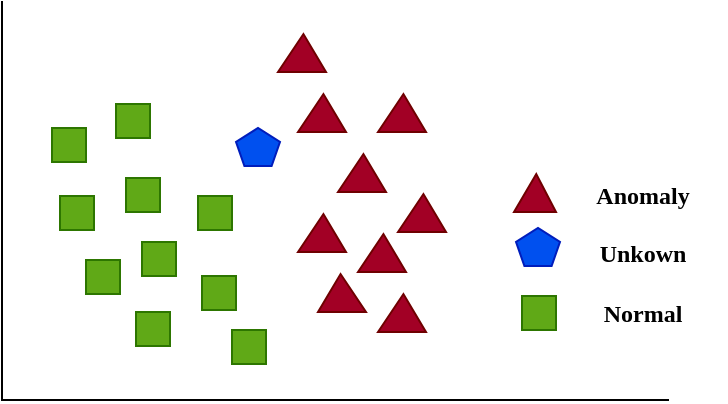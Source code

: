 <mxfile version="24.2.1" type="github">
  <diagram name="Page-1" id="5sP83ueoLpGIYrklP9rR">
    <mxGraphModel dx="1050" dy="522" grid="0" gridSize="10" guides="1" tooltips="1" connect="1" arrows="1" fold="1" page="1" pageScale="1" pageWidth="850" pageHeight="1100" math="0" shadow="0">
      <root>
        <mxCell id="0" />
        <mxCell id="1" parent="0" />
        <mxCell id="rPwt6__UTGagKU3d8VQt-1" value="" style="shape=partialRectangle;whiteSpace=wrap;html=1;bottom=0;right=0;fillColor=none;hachureGap=4;fontFamily=Architects Daughter;fontSource=https%3A%2F%2Ffonts.googleapis.com%2Fcss%3Ffamily%3DArchitects%2BDaughter;direction=north;" vertex="1" parent="1">
          <mxGeometry x="120" y="131" width="333" height="199" as="geometry" />
        </mxCell>
        <mxCell id="rPwt6__UTGagKU3d8VQt-2" value="" style="whiteSpace=wrap;html=1;aspect=fixed;hachureGap=4;fontFamily=Architects Daughter;fontSource=https%3A%2F%2Ffonts.googleapis.com%2Fcss%3Ffamily%3DArchitects%2BDaughter;fillColor=#60a917;strokeColor=#2D7600;fontColor=#ffffff;" vertex="1" parent="1">
          <mxGeometry x="149" y="228" width="17" height="17" as="geometry" />
        </mxCell>
        <mxCell id="rPwt6__UTGagKU3d8VQt-3" value="" style="whiteSpace=wrap;html=1;aspect=fixed;hachureGap=4;fontFamily=Architects Daughter;fontSource=https%3A%2F%2Ffonts.googleapis.com%2Fcss%3Ffamily%3DArchitects%2BDaughter;fillColor=#60a917;strokeColor=#2D7600;fontColor=#ffffff;" vertex="1" parent="1">
          <mxGeometry x="145" y="194" width="17" height="17" as="geometry" />
        </mxCell>
        <mxCell id="rPwt6__UTGagKU3d8VQt-4" value="" style="whiteSpace=wrap;html=1;aspect=fixed;hachureGap=4;fontFamily=Architects Daughter;fontSource=https%3A%2F%2Ffonts.googleapis.com%2Fcss%3Ffamily%3DArchitects%2BDaughter;fillColor=#60a917;strokeColor=#2D7600;fontColor=#ffffff;" vertex="1" parent="1">
          <mxGeometry x="182" y="219" width="17" height="17" as="geometry" />
        </mxCell>
        <mxCell id="rPwt6__UTGagKU3d8VQt-5" value="" style="whiteSpace=wrap;html=1;aspect=fixed;hachureGap=4;fontFamily=Architects Daughter;fontSource=https%3A%2F%2Ffonts.googleapis.com%2Fcss%3Ffamily%3DArchitects%2BDaughter;fillColor=#60a917;strokeColor=#2D7600;fontColor=#ffffff;" vertex="1" parent="1">
          <mxGeometry x="162" y="260" width="17" height="17" as="geometry" />
        </mxCell>
        <mxCell id="rPwt6__UTGagKU3d8VQt-6" value="" style="whiteSpace=wrap;html=1;aspect=fixed;hachureGap=4;fontFamily=Architects Daughter;fontSource=https%3A%2F%2Ffonts.googleapis.com%2Fcss%3Ffamily%3DArchitects%2BDaughter;fillColor=#60a917;strokeColor=#2D7600;fontColor=#ffffff;" vertex="1" parent="1">
          <mxGeometry x="190" y="251" width="17" height="17" as="geometry" />
        </mxCell>
        <mxCell id="rPwt6__UTGagKU3d8VQt-7" value="" style="whiteSpace=wrap;html=1;aspect=fixed;hachureGap=4;fontFamily=Architects Daughter;fontSource=https%3A%2F%2Ffonts.googleapis.com%2Fcss%3Ffamily%3DArchitects%2BDaughter;fillColor=#60a917;strokeColor=#2D7600;fontColor=#ffffff;" vertex="1" parent="1">
          <mxGeometry x="177" y="182" width="17" height="17" as="geometry" />
        </mxCell>
        <mxCell id="rPwt6__UTGagKU3d8VQt-8" value="" style="whiteSpace=wrap;html=1;aspect=fixed;hachureGap=4;fontFamily=Architects Daughter;fontSource=https%3A%2F%2Ffonts.googleapis.com%2Fcss%3Ffamily%3DArchitects%2BDaughter;fillColor=#60a917;strokeColor=#2D7600;fontColor=#ffffff;" vertex="1" parent="1">
          <mxGeometry x="218" y="228" width="17" height="17" as="geometry" />
        </mxCell>
        <mxCell id="rPwt6__UTGagKU3d8VQt-9" value="" style="whiteSpace=wrap;html=1;aspect=fixed;hachureGap=4;fontFamily=Architects Daughter;fontSource=https%3A%2F%2Ffonts.googleapis.com%2Fcss%3Ffamily%3DArchitects%2BDaughter;fillColor=#60a917;strokeColor=#2D7600;fontColor=#ffffff;" vertex="1" parent="1">
          <mxGeometry x="187" y="286" width="17" height="17" as="geometry" />
        </mxCell>
        <mxCell id="rPwt6__UTGagKU3d8VQt-10" value="" style="whiteSpace=wrap;html=1;aspect=fixed;hachureGap=4;fontFamily=Architects Daughter;fontSource=https%3A%2F%2Ffonts.googleapis.com%2Fcss%3Ffamily%3DArchitects%2BDaughter;fillColor=#60a917;strokeColor=#2D7600;fontColor=#ffffff;" vertex="1" parent="1">
          <mxGeometry x="220" y="268" width="17" height="17" as="geometry" />
        </mxCell>
        <mxCell id="rPwt6__UTGagKU3d8VQt-11" value="" style="whiteSpace=wrap;html=1;shape=mxgraph.basic.pentagon;hachureGap=4;fontFamily=Architects Daughter;fontSource=https%3A%2F%2Ffonts.googleapis.com%2Fcss%3Ffamily%3DArchitects%2BDaughter;fillColor=#0050ef;fontColor=#ffffff;strokeColor=#001DBC;" vertex="1" parent="1">
          <mxGeometry x="237" y="194" width="22" height="19" as="geometry" />
        </mxCell>
        <mxCell id="rPwt6__UTGagKU3d8VQt-12" value="" style="verticalLabelPosition=bottom;verticalAlign=top;html=1;shape=mxgraph.basic.acute_triangle;dx=0.53;hachureGap=4;fontFamily=Architects Daughter;fontSource=https%3A%2F%2Ffonts.googleapis.com%2Fcss%3Ffamily%3DArchitects%2BDaughter;fillColor=#a20025;fontColor=#ffffff;strokeColor=#6F0000;" vertex="1" parent="1">
          <mxGeometry x="268" y="237" width="24" height="19" as="geometry" />
        </mxCell>
        <mxCell id="rPwt6__UTGagKU3d8VQt-13" value="" style="verticalLabelPosition=bottom;verticalAlign=top;html=1;shape=mxgraph.basic.acute_triangle;dx=0.47;hachureGap=4;fontFamily=Architects Daughter;fontSource=https%3A%2F%2Ffonts.googleapis.com%2Fcss%3Ffamily%3DArchitects%2BDaughter;fillColor=#a20025;fontColor=#ffffff;strokeColor=#6F0000;" vertex="1" parent="1">
          <mxGeometry x="278" y="267" width="24" height="19" as="geometry" />
        </mxCell>
        <mxCell id="rPwt6__UTGagKU3d8VQt-14" value="" style="verticalLabelPosition=bottom;verticalAlign=top;html=1;shape=mxgraph.basic.acute_triangle;dx=0.53;hachureGap=4;fontFamily=Architects Daughter;fontSource=https%3A%2F%2Ffonts.googleapis.com%2Fcss%3Ffamily%3DArchitects%2BDaughter;fillColor=#a20025;fontColor=#ffffff;strokeColor=#6F0000;" vertex="1" parent="1">
          <mxGeometry x="298" y="247" width="24" height="19" as="geometry" />
        </mxCell>
        <mxCell id="rPwt6__UTGagKU3d8VQt-15" value="" style="verticalLabelPosition=bottom;verticalAlign=top;html=1;shape=mxgraph.basic.acute_triangle;dx=0.53;hachureGap=4;fontFamily=Architects Daughter;fontSource=https%3A%2F%2Ffonts.googleapis.com%2Fcss%3Ffamily%3DArchitects%2BDaughter;fillColor=#a20025;fontColor=#ffffff;strokeColor=#6F0000;" vertex="1" parent="1">
          <mxGeometry x="308" y="277" width="24" height="19" as="geometry" />
        </mxCell>
        <mxCell id="rPwt6__UTGagKU3d8VQt-16" value="" style="verticalLabelPosition=bottom;verticalAlign=top;html=1;shape=mxgraph.basic.acute_triangle;dx=0.53;hachureGap=4;fontFamily=Architects Daughter;fontSource=https%3A%2F%2Ffonts.googleapis.com%2Fcss%3Ffamily%3DArchitects%2BDaughter;fillColor=#a20025;fontColor=#ffffff;strokeColor=#6F0000;" vertex="1" parent="1">
          <mxGeometry x="318" y="227" width="24" height="19" as="geometry" />
        </mxCell>
        <mxCell id="rPwt6__UTGagKU3d8VQt-17" value="" style="verticalLabelPosition=bottom;verticalAlign=top;html=1;shape=mxgraph.basic.acute_triangle;dx=0.53;hachureGap=4;fontFamily=Architects Daughter;fontSource=https%3A%2F%2Ffonts.googleapis.com%2Fcss%3Ffamily%3DArchitects%2BDaughter;fillColor=#a20025;fontColor=#ffffff;strokeColor=#6F0000;" vertex="1" parent="1">
          <mxGeometry x="288" y="207" width="24" height="19" as="geometry" />
        </mxCell>
        <mxCell id="rPwt6__UTGagKU3d8VQt-18" value="" style="verticalLabelPosition=bottom;verticalAlign=top;html=1;shape=mxgraph.basic.acute_triangle;dx=0.53;hachureGap=4;fontFamily=Architects Daughter;fontSource=https%3A%2F%2Ffonts.googleapis.com%2Fcss%3Ffamily%3DArchitects%2BDaughter;fillColor=#a20025;fontColor=#ffffff;strokeColor=#6F0000;" vertex="1" parent="1">
          <mxGeometry x="268" y="177" width="24" height="19" as="geometry" />
        </mxCell>
        <mxCell id="rPwt6__UTGagKU3d8VQt-19" value="" style="verticalLabelPosition=bottom;verticalAlign=top;html=1;shape=mxgraph.basic.acute_triangle;dx=0.53;hachureGap=4;fontFamily=Architects Daughter;fontSource=https%3A%2F%2Ffonts.googleapis.com%2Fcss%3Ffamily%3DArchitects%2BDaughter;fillColor=#a20025;fontColor=#ffffff;strokeColor=#6F0000;" vertex="1" parent="1">
          <mxGeometry x="258" y="147" width="24" height="19" as="geometry" />
        </mxCell>
        <mxCell id="rPwt6__UTGagKU3d8VQt-20" value="" style="verticalLabelPosition=bottom;verticalAlign=top;html=1;shape=mxgraph.basic.acute_triangle;dx=0.53;hachureGap=4;fontFamily=Architects Daughter;fontSource=https%3A%2F%2Ffonts.googleapis.com%2Fcss%3Ffamily%3DArchitects%2BDaughter;fillColor=#a20025;fontColor=#ffffff;strokeColor=#6F0000;" vertex="1" parent="1">
          <mxGeometry x="308" y="177" width="24" height="19" as="geometry" />
        </mxCell>
        <mxCell id="rPwt6__UTGagKU3d8VQt-21" value="" style="verticalLabelPosition=bottom;verticalAlign=top;html=1;shape=mxgraph.basic.acute_triangle;dx=0.53;hachureGap=4;fontFamily=Architects Daughter;fontSource=https%3A%2F%2Ffonts.googleapis.com%2Fcss%3Ffamily%3DArchitects%2BDaughter;fillColor=#a20025;fontColor=#ffffff;strokeColor=#6F0000;" vertex="1" parent="1">
          <mxGeometry x="376" y="217" width="21" height="19" as="geometry" />
        </mxCell>
        <mxCell id="rPwt6__UTGagKU3d8VQt-22" value="" style="whiteSpace=wrap;html=1;shape=mxgraph.basic.pentagon;hachureGap=4;fontFamily=Architects Daughter;fontSource=https%3A%2F%2Ffonts.googleapis.com%2Fcss%3Ffamily%3DArchitects%2BDaughter;fillColor=#0050ef;fontColor=#ffffff;strokeColor=#001DBC;" vertex="1" parent="1">
          <mxGeometry x="377" y="244" width="22" height="19" as="geometry" />
        </mxCell>
        <mxCell id="rPwt6__UTGagKU3d8VQt-23" value="" style="whiteSpace=wrap;html=1;aspect=fixed;hachureGap=4;fontFamily=Architects Daughter;fontSource=https%3A%2F%2Ffonts.googleapis.com%2Fcss%3Ffamily%3DArchitects%2BDaughter;fillColor=#60a917;strokeColor=#2D7600;fontColor=#ffffff;" vertex="1" parent="1">
          <mxGeometry x="380" y="278" width="17" height="17" as="geometry" />
        </mxCell>
        <mxCell id="rPwt6__UTGagKU3d8VQt-25" value="&lt;font face=&quot;Verdana&quot;&gt;&lt;b&gt;Anomaly&lt;/b&gt;&lt;/font&gt;" style="text;html=1;align=center;verticalAlign=middle;whiteSpace=wrap;rounded=0;fontFamily=Architects Daughter;fontSource=https%3A%2F%2Ffonts.googleapis.com%2Fcss%3Ffamily%3DArchitects%2BDaughter;" vertex="1" parent="1">
          <mxGeometry x="399" y="213" width="83" height="30" as="geometry" />
        </mxCell>
        <mxCell id="rPwt6__UTGagKU3d8VQt-26" value="" style="whiteSpace=wrap;html=1;aspect=fixed;hachureGap=4;fontFamily=Architects Daughter;fontSource=https%3A%2F%2Ffonts.googleapis.com%2Fcss%3Ffamily%3DArchitects%2BDaughter;fillColor=#60a917;strokeColor=#2D7600;fontColor=#ffffff;" vertex="1" parent="1">
          <mxGeometry x="235" y="295" width="17" height="17" as="geometry" />
        </mxCell>
        <mxCell id="rPwt6__UTGagKU3d8VQt-27" value="&lt;font face=&quot;Verdana&quot;&gt;&lt;b&gt;Unkown&lt;/b&gt;&lt;/font&gt;" style="text;html=1;align=center;verticalAlign=middle;whiteSpace=wrap;rounded=0;fontFamily=Architects Daughter;fontSource=https%3A%2F%2Ffonts.googleapis.com%2Fcss%3Ffamily%3DArchitects%2BDaughter;" vertex="1" parent="1">
          <mxGeometry x="399" y="241.5" width="83" height="30" as="geometry" />
        </mxCell>
        <mxCell id="rPwt6__UTGagKU3d8VQt-28" value="&lt;font face=&quot;Verdana&quot;&gt;&lt;b&gt;Normal&lt;/b&gt;&lt;/font&gt;" style="text;html=1;align=center;verticalAlign=middle;whiteSpace=wrap;rounded=0;fontFamily=Architects Daughter;fontSource=https%3A%2F%2Ffonts.googleapis.com%2Fcss%3Ffamily%3DArchitects%2BDaughter;" vertex="1" parent="1">
          <mxGeometry x="399" y="271.5" width="83" height="30" as="geometry" />
        </mxCell>
      </root>
    </mxGraphModel>
  </diagram>
</mxfile>

